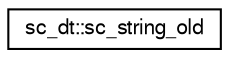 digraph "Graphical Class Hierarchy"
{
  edge [fontname="FreeSans",fontsize="10",labelfontname="FreeSans",labelfontsize="10"];
  node [fontname="FreeSans",fontsize="10",shape=record];
  rankdir="LR";
  Node0 [label="sc_dt::sc_string_old",height=0.2,width=0.4,color="black", fillcolor="white", style="filled",URL="$a02116.html"];
}
